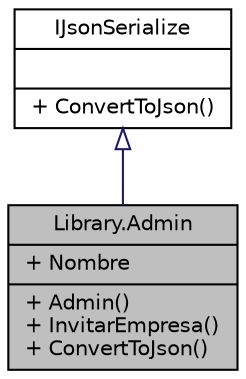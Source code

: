 digraph "Library.Admin"
{
 // INTERACTIVE_SVG=YES
 // LATEX_PDF_SIZE
  edge [fontname="Helvetica",fontsize="10",labelfontname="Helvetica",labelfontsize="10"];
  node [fontname="Helvetica",fontsize="10",shape=record];
  Node1 [label="{Library.Admin\n|+ Nombre\l|+ Admin()\l+ InvitarEmpresa()\l+ ConvertToJson()\l}",height=0.2,width=0.4,color="black", fillcolor="grey75", style="filled", fontcolor="black",tooltip="Esta clase representa un Administrador de la aplicacion."];
  Node2 -> Node1 [dir="back",color="midnightblue",fontsize="10",style="solid",arrowtail="onormal",fontname="Helvetica"];
  Node2 [label="{IJsonSerialize\n||+ ConvertToJson()\l}",height=0.2,width=0.4,color="black", fillcolor="white", style="filled",URL="$interfaceLibrary_1_1IJsonSerialize.html",tooltip="Interface con la firma de los métodos que debe tener un manejador de datos."];
}
